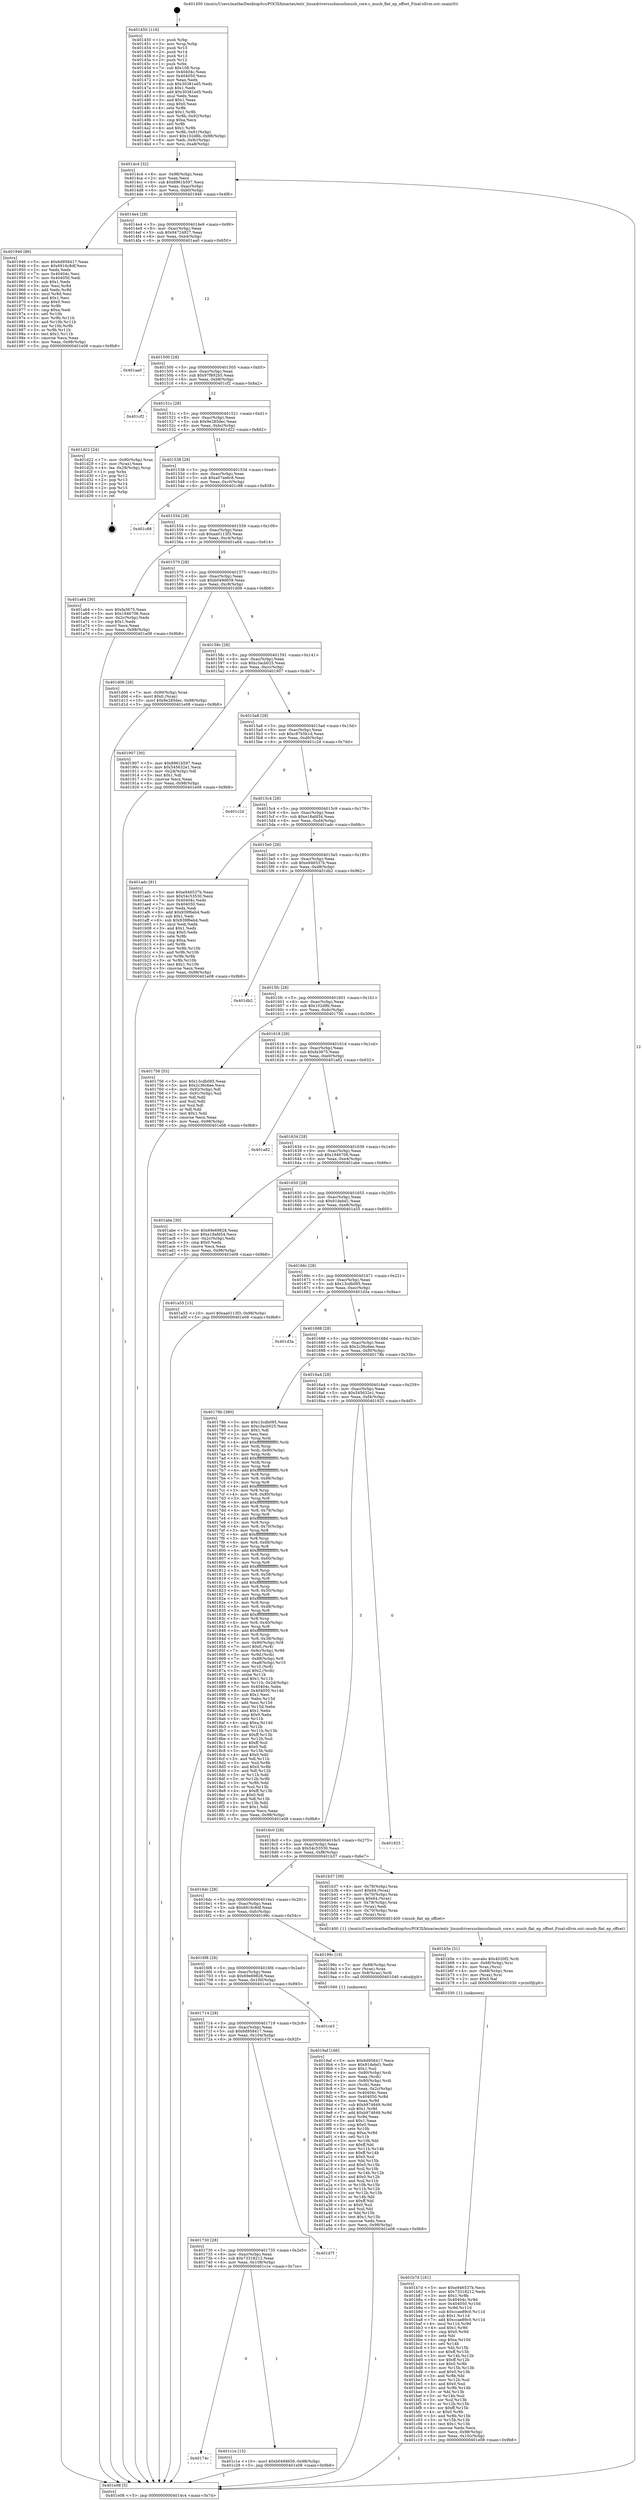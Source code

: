 digraph "0x401450" {
  label = "0x401450 (/mnt/c/Users/mathe/Desktop/tcc/POCII/binaries/extr_linuxdriversusbmusbmusb_core.c_musb_flat_ep_offset_Final-ollvm.out::main(0))"
  labelloc = "t"
  node[shape=record]

  Entry [label="",width=0.3,height=0.3,shape=circle,fillcolor=black,style=filled]
  "0x4014c4" [label="{
     0x4014c4 [32]\l
     | [instrs]\l
     &nbsp;&nbsp;0x4014c4 \<+6\>: mov -0x98(%rbp),%eax\l
     &nbsp;&nbsp;0x4014ca \<+2\>: mov %eax,%ecx\l
     &nbsp;&nbsp;0x4014cc \<+6\>: sub $0x8961b597,%ecx\l
     &nbsp;&nbsp;0x4014d2 \<+6\>: mov %eax,-0xac(%rbp)\l
     &nbsp;&nbsp;0x4014d8 \<+6\>: mov %ecx,-0xb0(%rbp)\l
     &nbsp;&nbsp;0x4014de \<+6\>: je 0000000000401946 \<main+0x4f6\>\l
  }"]
  "0x401946" [label="{
     0x401946 [86]\l
     | [instrs]\l
     &nbsp;&nbsp;0x401946 \<+5\>: mov $0x6d958417,%eax\l
     &nbsp;&nbsp;0x40194b \<+5\>: mov $0x6916c8df,%ecx\l
     &nbsp;&nbsp;0x401950 \<+2\>: xor %edx,%edx\l
     &nbsp;&nbsp;0x401952 \<+7\>: mov 0x40404c,%esi\l
     &nbsp;&nbsp;0x401959 \<+7\>: mov 0x404050,%edi\l
     &nbsp;&nbsp;0x401960 \<+3\>: sub $0x1,%edx\l
     &nbsp;&nbsp;0x401963 \<+3\>: mov %esi,%r8d\l
     &nbsp;&nbsp;0x401966 \<+3\>: add %edx,%r8d\l
     &nbsp;&nbsp;0x401969 \<+4\>: imul %r8d,%esi\l
     &nbsp;&nbsp;0x40196d \<+3\>: and $0x1,%esi\l
     &nbsp;&nbsp;0x401970 \<+3\>: cmp $0x0,%esi\l
     &nbsp;&nbsp;0x401973 \<+4\>: sete %r9b\l
     &nbsp;&nbsp;0x401977 \<+3\>: cmp $0xa,%edi\l
     &nbsp;&nbsp;0x40197a \<+4\>: setl %r10b\l
     &nbsp;&nbsp;0x40197e \<+3\>: mov %r9b,%r11b\l
     &nbsp;&nbsp;0x401981 \<+3\>: and %r10b,%r11b\l
     &nbsp;&nbsp;0x401984 \<+3\>: xor %r10b,%r9b\l
     &nbsp;&nbsp;0x401987 \<+3\>: or %r9b,%r11b\l
     &nbsp;&nbsp;0x40198a \<+4\>: test $0x1,%r11b\l
     &nbsp;&nbsp;0x40198e \<+3\>: cmovne %ecx,%eax\l
     &nbsp;&nbsp;0x401991 \<+6\>: mov %eax,-0x98(%rbp)\l
     &nbsp;&nbsp;0x401997 \<+5\>: jmp 0000000000401e08 \<main+0x9b8\>\l
  }"]
  "0x4014e4" [label="{
     0x4014e4 [28]\l
     | [instrs]\l
     &nbsp;&nbsp;0x4014e4 \<+5\>: jmp 00000000004014e9 \<main+0x99\>\l
     &nbsp;&nbsp;0x4014e9 \<+6\>: mov -0xac(%rbp),%eax\l
     &nbsp;&nbsp;0x4014ef \<+5\>: sub $0x94724827,%eax\l
     &nbsp;&nbsp;0x4014f4 \<+6\>: mov %eax,-0xb4(%rbp)\l
     &nbsp;&nbsp;0x4014fa \<+6\>: je 0000000000401aa0 \<main+0x650\>\l
  }"]
  Exit [label="",width=0.3,height=0.3,shape=circle,fillcolor=black,style=filled,peripheries=2]
  "0x401aa0" [label="{
     0x401aa0\l
  }", style=dashed]
  "0x401500" [label="{
     0x401500 [28]\l
     | [instrs]\l
     &nbsp;&nbsp;0x401500 \<+5\>: jmp 0000000000401505 \<main+0xb5\>\l
     &nbsp;&nbsp;0x401505 \<+6\>: mov -0xac(%rbp),%eax\l
     &nbsp;&nbsp;0x40150b \<+5\>: sub $0x97f892b5,%eax\l
     &nbsp;&nbsp;0x401510 \<+6\>: mov %eax,-0xb8(%rbp)\l
     &nbsp;&nbsp;0x401516 \<+6\>: je 0000000000401cf2 \<main+0x8a2\>\l
  }"]
  "0x40174c" [label="{
     0x40174c\l
  }", style=dashed]
  "0x401cf2" [label="{
     0x401cf2\l
  }", style=dashed]
  "0x40151c" [label="{
     0x40151c [28]\l
     | [instrs]\l
     &nbsp;&nbsp;0x40151c \<+5\>: jmp 0000000000401521 \<main+0xd1\>\l
     &nbsp;&nbsp;0x401521 \<+6\>: mov -0xac(%rbp),%eax\l
     &nbsp;&nbsp;0x401527 \<+5\>: sub $0x9e285dec,%eax\l
     &nbsp;&nbsp;0x40152c \<+6\>: mov %eax,-0xbc(%rbp)\l
     &nbsp;&nbsp;0x401532 \<+6\>: je 0000000000401d22 \<main+0x8d2\>\l
  }"]
  "0x401c1e" [label="{
     0x401c1e [15]\l
     | [instrs]\l
     &nbsp;&nbsp;0x401c1e \<+10\>: movl $0xb049d659,-0x98(%rbp)\l
     &nbsp;&nbsp;0x401c28 \<+5\>: jmp 0000000000401e08 \<main+0x9b8\>\l
  }"]
  "0x401d22" [label="{
     0x401d22 [24]\l
     | [instrs]\l
     &nbsp;&nbsp;0x401d22 \<+7\>: mov -0x90(%rbp),%rax\l
     &nbsp;&nbsp;0x401d29 \<+2\>: mov (%rax),%eax\l
     &nbsp;&nbsp;0x401d2b \<+4\>: lea -0x28(%rbp),%rsp\l
     &nbsp;&nbsp;0x401d2f \<+1\>: pop %rbx\l
     &nbsp;&nbsp;0x401d30 \<+2\>: pop %r12\l
     &nbsp;&nbsp;0x401d32 \<+2\>: pop %r13\l
     &nbsp;&nbsp;0x401d34 \<+2\>: pop %r14\l
     &nbsp;&nbsp;0x401d36 \<+2\>: pop %r15\l
     &nbsp;&nbsp;0x401d38 \<+1\>: pop %rbp\l
     &nbsp;&nbsp;0x401d39 \<+1\>: ret\l
  }"]
  "0x401538" [label="{
     0x401538 [28]\l
     | [instrs]\l
     &nbsp;&nbsp;0x401538 \<+5\>: jmp 000000000040153d \<main+0xed\>\l
     &nbsp;&nbsp;0x40153d \<+6\>: mov -0xac(%rbp),%eax\l
     &nbsp;&nbsp;0x401543 \<+5\>: sub $0xa07ee6c8,%eax\l
     &nbsp;&nbsp;0x401548 \<+6\>: mov %eax,-0xc0(%rbp)\l
     &nbsp;&nbsp;0x40154e \<+6\>: je 0000000000401c88 \<main+0x838\>\l
  }"]
  "0x401730" [label="{
     0x401730 [28]\l
     | [instrs]\l
     &nbsp;&nbsp;0x401730 \<+5\>: jmp 0000000000401735 \<main+0x2e5\>\l
     &nbsp;&nbsp;0x401735 \<+6\>: mov -0xac(%rbp),%eax\l
     &nbsp;&nbsp;0x40173b \<+5\>: sub $0x73318212,%eax\l
     &nbsp;&nbsp;0x401740 \<+6\>: mov %eax,-0x108(%rbp)\l
     &nbsp;&nbsp;0x401746 \<+6\>: je 0000000000401c1e \<main+0x7ce\>\l
  }"]
  "0x401c88" [label="{
     0x401c88\l
  }", style=dashed]
  "0x401554" [label="{
     0x401554 [28]\l
     | [instrs]\l
     &nbsp;&nbsp;0x401554 \<+5\>: jmp 0000000000401559 \<main+0x109\>\l
     &nbsp;&nbsp;0x401559 \<+6\>: mov -0xac(%rbp),%eax\l
     &nbsp;&nbsp;0x40155f \<+5\>: sub $0xaa0113f3,%eax\l
     &nbsp;&nbsp;0x401564 \<+6\>: mov %eax,-0xc4(%rbp)\l
     &nbsp;&nbsp;0x40156a \<+6\>: je 0000000000401a64 \<main+0x614\>\l
  }"]
  "0x401d7f" [label="{
     0x401d7f\l
  }", style=dashed]
  "0x401a64" [label="{
     0x401a64 [30]\l
     | [instrs]\l
     &nbsp;&nbsp;0x401a64 \<+5\>: mov $0xfa3675,%eax\l
     &nbsp;&nbsp;0x401a69 \<+5\>: mov $0x1946706,%ecx\l
     &nbsp;&nbsp;0x401a6e \<+3\>: mov -0x2c(%rbp),%edx\l
     &nbsp;&nbsp;0x401a71 \<+3\>: cmp $0x1,%edx\l
     &nbsp;&nbsp;0x401a74 \<+3\>: cmovl %ecx,%eax\l
     &nbsp;&nbsp;0x401a77 \<+6\>: mov %eax,-0x98(%rbp)\l
     &nbsp;&nbsp;0x401a7d \<+5\>: jmp 0000000000401e08 \<main+0x9b8\>\l
  }"]
  "0x401570" [label="{
     0x401570 [28]\l
     | [instrs]\l
     &nbsp;&nbsp;0x401570 \<+5\>: jmp 0000000000401575 \<main+0x125\>\l
     &nbsp;&nbsp;0x401575 \<+6\>: mov -0xac(%rbp),%eax\l
     &nbsp;&nbsp;0x40157b \<+5\>: sub $0xb049d659,%eax\l
     &nbsp;&nbsp;0x401580 \<+6\>: mov %eax,-0xc8(%rbp)\l
     &nbsp;&nbsp;0x401586 \<+6\>: je 0000000000401d06 \<main+0x8b6\>\l
  }"]
  "0x401714" [label="{
     0x401714 [28]\l
     | [instrs]\l
     &nbsp;&nbsp;0x401714 \<+5\>: jmp 0000000000401719 \<main+0x2c9\>\l
     &nbsp;&nbsp;0x401719 \<+6\>: mov -0xac(%rbp),%eax\l
     &nbsp;&nbsp;0x40171f \<+5\>: sub $0x6d958417,%eax\l
     &nbsp;&nbsp;0x401724 \<+6\>: mov %eax,-0x104(%rbp)\l
     &nbsp;&nbsp;0x40172a \<+6\>: je 0000000000401d7f \<main+0x92f\>\l
  }"]
  "0x401d06" [label="{
     0x401d06 [28]\l
     | [instrs]\l
     &nbsp;&nbsp;0x401d06 \<+7\>: mov -0x90(%rbp),%rax\l
     &nbsp;&nbsp;0x401d0d \<+6\>: movl $0x0,(%rax)\l
     &nbsp;&nbsp;0x401d13 \<+10\>: movl $0x9e285dec,-0x98(%rbp)\l
     &nbsp;&nbsp;0x401d1d \<+5\>: jmp 0000000000401e08 \<main+0x9b8\>\l
  }"]
  "0x40158c" [label="{
     0x40158c [28]\l
     | [instrs]\l
     &nbsp;&nbsp;0x40158c \<+5\>: jmp 0000000000401591 \<main+0x141\>\l
     &nbsp;&nbsp;0x401591 \<+6\>: mov -0xac(%rbp),%eax\l
     &nbsp;&nbsp;0x401597 \<+5\>: sub $0xc3acb025,%eax\l
     &nbsp;&nbsp;0x40159c \<+6\>: mov %eax,-0xcc(%rbp)\l
     &nbsp;&nbsp;0x4015a2 \<+6\>: je 0000000000401907 \<main+0x4b7\>\l
  }"]
  "0x401ce3" [label="{
     0x401ce3\l
  }", style=dashed]
  "0x401907" [label="{
     0x401907 [30]\l
     | [instrs]\l
     &nbsp;&nbsp;0x401907 \<+5\>: mov $0x8961b597,%eax\l
     &nbsp;&nbsp;0x40190c \<+5\>: mov $0x545632e1,%ecx\l
     &nbsp;&nbsp;0x401911 \<+3\>: mov -0x2d(%rbp),%dl\l
     &nbsp;&nbsp;0x401914 \<+3\>: test $0x1,%dl\l
     &nbsp;&nbsp;0x401917 \<+3\>: cmovne %ecx,%eax\l
     &nbsp;&nbsp;0x40191a \<+6\>: mov %eax,-0x98(%rbp)\l
     &nbsp;&nbsp;0x401920 \<+5\>: jmp 0000000000401e08 \<main+0x9b8\>\l
  }"]
  "0x4015a8" [label="{
     0x4015a8 [28]\l
     | [instrs]\l
     &nbsp;&nbsp;0x4015a8 \<+5\>: jmp 00000000004015ad \<main+0x15d\>\l
     &nbsp;&nbsp;0x4015ad \<+6\>: mov -0xac(%rbp),%eax\l
     &nbsp;&nbsp;0x4015b3 \<+5\>: sub $0xc87b5b1d,%eax\l
     &nbsp;&nbsp;0x4015b8 \<+6\>: mov %eax,-0xd0(%rbp)\l
     &nbsp;&nbsp;0x4015be \<+6\>: je 0000000000401c2d \<main+0x7dd\>\l
  }"]
  "0x401b7d" [label="{
     0x401b7d [161]\l
     | [instrs]\l
     &nbsp;&nbsp;0x401b7d \<+5\>: mov $0xe946537b,%ecx\l
     &nbsp;&nbsp;0x401b82 \<+5\>: mov $0x73318212,%edx\l
     &nbsp;&nbsp;0x401b87 \<+3\>: mov $0x1,%r8b\l
     &nbsp;&nbsp;0x401b8a \<+8\>: mov 0x40404c,%r9d\l
     &nbsp;&nbsp;0x401b92 \<+8\>: mov 0x404050,%r10d\l
     &nbsp;&nbsp;0x401b9a \<+3\>: mov %r9d,%r11d\l
     &nbsp;&nbsp;0x401b9d \<+7\>: sub $0xccae89c0,%r11d\l
     &nbsp;&nbsp;0x401ba4 \<+4\>: sub $0x1,%r11d\l
     &nbsp;&nbsp;0x401ba8 \<+7\>: add $0xccae89c0,%r11d\l
     &nbsp;&nbsp;0x401baf \<+4\>: imul %r11d,%r9d\l
     &nbsp;&nbsp;0x401bb3 \<+4\>: and $0x1,%r9d\l
     &nbsp;&nbsp;0x401bb7 \<+4\>: cmp $0x0,%r9d\l
     &nbsp;&nbsp;0x401bbb \<+3\>: sete %bl\l
     &nbsp;&nbsp;0x401bbe \<+4\>: cmp $0xa,%r10d\l
     &nbsp;&nbsp;0x401bc2 \<+4\>: setl %r14b\l
     &nbsp;&nbsp;0x401bc6 \<+3\>: mov %bl,%r15b\l
     &nbsp;&nbsp;0x401bc9 \<+4\>: xor $0xff,%r15b\l
     &nbsp;&nbsp;0x401bcd \<+3\>: mov %r14b,%r12b\l
     &nbsp;&nbsp;0x401bd0 \<+4\>: xor $0xff,%r12b\l
     &nbsp;&nbsp;0x401bd4 \<+4\>: xor $0x0,%r8b\l
     &nbsp;&nbsp;0x401bd8 \<+3\>: mov %r15b,%r13b\l
     &nbsp;&nbsp;0x401bdb \<+4\>: and $0x0,%r13b\l
     &nbsp;&nbsp;0x401bdf \<+3\>: and %r8b,%bl\l
     &nbsp;&nbsp;0x401be2 \<+3\>: mov %r12b,%sil\l
     &nbsp;&nbsp;0x401be5 \<+4\>: and $0x0,%sil\l
     &nbsp;&nbsp;0x401be9 \<+3\>: and %r8b,%r14b\l
     &nbsp;&nbsp;0x401bec \<+3\>: or %bl,%r13b\l
     &nbsp;&nbsp;0x401bef \<+3\>: or %r14b,%sil\l
     &nbsp;&nbsp;0x401bf2 \<+3\>: xor %sil,%r13b\l
     &nbsp;&nbsp;0x401bf5 \<+3\>: or %r12b,%r15b\l
     &nbsp;&nbsp;0x401bf8 \<+4\>: xor $0xff,%r15b\l
     &nbsp;&nbsp;0x401bfc \<+4\>: or $0x0,%r8b\l
     &nbsp;&nbsp;0x401c00 \<+3\>: and %r8b,%r15b\l
     &nbsp;&nbsp;0x401c03 \<+3\>: or %r15b,%r13b\l
     &nbsp;&nbsp;0x401c06 \<+4\>: test $0x1,%r13b\l
     &nbsp;&nbsp;0x401c0a \<+3\>: cmovne %edx,%ecx\l
     &nbsp;&nbsp;0x401c0d \<+6\>: mov %ecx,-0x98(%rbp)\l
     &nbsp;&nbsp;0x401c13 \<+6\>: mov %eax,-0x10c(%rbp)\l
     &nbsp;&nbsp;0x401c19 \<+5\>: jmp 0000000000401e08 \<main+0x9b8\>\l
  }"]
  "0x401c2d" [label="{
     0x401c2d\l
  }", style=dashed]
  "0x4015c4" [label="{
     0x4015c4 [28]\l
     | [instrs]\l
     &nbsp;&nbsp;0x4015c4 \<+5\>: jmp 00000000004015c9 \<main+0x179\>\l
     &nbsp;&nbsp;0x4015c9 \<+6\>: mov -0xac(%rbp),%eax\l
     &nbsp;&nbsp;0x4015cf \<+5\>: sub $0xe18afd54,%eax\l
     &nbsp;&nbsp;0x4015d4 \<+6\>: mov %eax,-0xd4(%rbp)\l
     &nbsp;&nbsp;0x4015da \<+6\>: je 0000000000401adc \<main+0x68c\>\l
  }"]
  "0x401b5e" [label="{
     0x401b5e [31]\l
     | [instrs]\l
     &nbsp;&nbsp;0x401b5e \<+10\>: movabs $0x4020f2,%rdi\l
     &nbsp;&nbsp;0x401b68 \<+4\>: mov -0x68(%rbp),%rsi\l
     &nbsp;&nbsp;0x401b6c \<+3\>: mov %rax,(%rsi)\l
     &nbsp;&nbsp;0x401b6f \<+4\>: mov -0x68(%rbp),%rax\l
     &nbsp;&nbsp;0x401b73 \<+3\>: mov (%rax),%rsi\l
     &nbsp;&nbsp;0x401b76 \<+2\>: mov $0x0,%al\l
     &nbsp;&nbsp;0x401b78 \<+5\>: call 0000000000401030 \<printf@plt\>\l
     | [calls]\l
     &nbsp;&nbsp;0x401030 \{1\} (unknown)\l
  }"]
  "0x401adc" [label="{
     0x401adc [91]\l
     | [instrs]\l
     &nbsp;&nbsp;0x401adc \<+5\>: mov $0xe946537b,%eax\l
     &nbsp;&nbsp;0x401ae1 \<+5\>: mov $0x54c53530,%ecx\l
     &nbsp;&nbsp;0x401ae6 \<+7\>: mov 0x40404c,%edx\l
     &nbsp;&nbsp;0x401aed \<+7\>: mov 0x404050,%esi\l
     &nbsp;&nbsp;0x401af4 \<+2\>: mov %edx,%edi\l
     &nbsp;&nbsp;0x401af6 \<+6\>: add $0x939f6eb4,%edi\l
     &nbsp;&nbsp;0x401afc \<+3\>: sub $0x1,%edi\l
     &nbsp;&nbsp;0x401aff \<+6\>: sub $0x939f6eb4,%edi\l
     &nbsp;&nbsp;0x401b05 \<+3\>: imul %edi,%edx\l
     &nbsp;&nbsp;0x401b08 \<+3\>: and $0x1,%edx\l
     &nbsp;&nbsp;0x401b0b \<+3\>: cmp $0x0,%edx\l
     &nbsp;&nbsp;0x401b0e \<+4\>: sete %r8b\l
     &nbsp;&nbsp;0x401b12 \<+3\>: cmp $0xa,%esi\l
     &nbsp;&nbsp;0x401b15 \<+4\>: setl %r9b\l
     &nbsp;&nbsp;0x401b19 \<+3\>: mov %r8b,%r10b\l
     &nbsp;&nbsp;0x401b1c \<+3\>: and %r9b,%r10b\l
     &nbsp;&nbsp;0x401b1f \<+3\>: xor %r9b,%r8b\l
     &nbsp;&nbsp;0x401b22 \<+3\>: or %r8b,%r10b\l
     &nbsp;&nbsp;0x401b25 \<+4\>: test $0x1,%r10b\l
     &nbsp;&nbsp;0x401b29 \<+3\>: cmovne %ecx,%eax\l
     &nbsp;&nbsp;0x401b2c \<+6\>: mov %eax,-0x98(%rbp)\l
     &nbsp;&nbsp;0x401b32 \<+5\>: jmp 0000000000401e08 \<main+0x9b8\>\l
  }"]
  "0x4015e0" [label="{
     0x4015e0 [28]\l
     | [instrs]\l
     &nbsp;&nbsp;0x4015e0 \<+5\>: jmp 00000000004015e5 \<main+0x195\>\l
     &nbsp;&nbsp;0x4015e5 \<+6\>: mov -0xac(%rbp),%eax\l
     &nbsp;&nbsp;0x4015eb \<+5\>: sub $0xe946537b,%eax\l
     &nbsp;&nbsp;0x4015f0 \<+6\>: mov %eax,-0xd8(%rbp)\l
     &nbsp;&nbsp;0x4015f6 \<+6\>: je 0000000000401db2 \<main+0x962\>\l
  }"]
  "0x4019af" [label="{
     0x4019af [166]\l
     | [instrs]\l
     &nbsp;&nbsp;0x4019af \<+5\>: mov $0x6d958417,%ecx\l
     &nbsp;&nbsp;0x4019b4 \<+5\>: mov $0x91debd1,%edx\l
     &nbsp;&nbsp;0x4019b9 \<+3\>: mov $0x1,%sil\l
     &nbsp;&nbsp;0x4019bc \<+4\>: mov -0x80(%rbp),%rdi\l
     &nbsp;&nbsp;0x4019c0 \<+2\>: mov %eax,(%rdi)\l
     &nbsp;&nbsp;0x4019c2 \<+4\>: mov -0x80(%rbp),%rdi\l
     &nbsp;&nbsp;0x4019c6 \<+2\>: mov (%rdi),%eax\l
     &nbsp;&nbsp;0x4019c8 \<+3\>: mov %eax,-0x2c(%rbp)\l
     &nbsp;&nbsp;0x4019cb \<+7\>: mov 0x40404c,%eax\l
     &nbsp;&nbsp;0x4019d2 \<+8\>: mov 0x404050,%r8d\l
     &nbsp;&nbsp;0x4019da \<+3\>: mov %eax,%r9d\l
     &nbsp;&nbsp;0x4019dd \<+7\>: sub $0xb974849,%r9d\l
     &nbsp;&nbsp;0x4019e4 \<+4\>: sub $0x1,%r9d\l
     &nbsp;&nbsp;0x4019e8 \<+7\>: add $0xb974849,%r9d\l
     &nbsp;&nbsp;0x4019ef \<+4\>: imul %r9d,%eax\l
     &nbsp;&nbsp;0x4019f3 \<+3\>: and $0x1,%eax\l
     &nbsp;&nbsp;0x4019f6 \<+3\>: cmp $0x0,%eax\l
     &nbsp;&nbsp;0x4019f9 \<+4\>: sete %r10b\l
     &nbsp;&nbsp;0x4019fd \<+4\>: cmp $0xa,%r8d\l
     &nbsp;&nbsp;0x401a01 \<+4\>: setl %r11b\l
     &nbsp;&nbsp;0x401a05 \<+3\>: mov %r10b,%bl\l
     &nbsp;&nbsp;0x401a08 \<+3\>: xor $0xff,%bl\l
     &nbsp;&nbsp;0x401a0b \<+3\>: mov %r11b,%r14b\l
     &nbsp;&nbsp;0x401a0e \<+4\>: xor $0xff,%r14b\l
     &nbsp;&nbsp;0x401a12 \<+4\>: xor $0x0,%sil\l
     &nbsp;&nbsp;0x401a16 \<+3\>: mov %bl,%r15b\l
     &nbsp;&nbsp;0x401a19 \<+4\>: and $0x0,%r15b\l
     &nbsp;&nbsp;0x401a1d \<+3\>: and %sil,%r10b\l
     &nbsp;&nbsp;0x401a20 \<+3\>: mov %r14b,%r12b\l
     &nbsp;&nbsp;0x401a23 \<+4\>: and $0x0,%r12b\l
     &nbsp;&nbsp;0x401a27 \<+3\>: and %sil,%r11b\l
     &nbsp;&nbsp;0x401a2a \<+3\>: or %r10b,%r15b\l
     &nbsp;&nbsp;0x401a2d \<+3\>: or %r11b,%r12b\l
     &nbsp;&nbsp;0x401a30 \<+3\>: xor %r12b,%r15b\l
     &nbsp;&nbsp;0x401a33 \<+3\>: or %r14b,%bl\l
     &nbsp;&nbsp;0x401a36 \<+3\>: xor $0xff,%bl\l
     &nbsp;&nbsp;0x401a39 \<+4\>: or $0x0,%sil\l
     &nbsp;&nbsp;0x401a3d \<+3\>: and %sil,%bl\l
     &nbsp;&nbsp;0x401a40 \<+3\>: or %bl,%r15b\l
     &nbsp;&nbsp;0x401a43 \<+4\>: test $0x1,%r15b\l
     &nbsp;&nbsp;0x401a47 \<+3\>: cmovne %edx,%ecx\l
     &nbsp;&nbsp;0x401a4a \<+6\>: mov %ecx,-0x98(%rbp)\l
     &nbsp;&nbsp;0x401a50 \<+5\>: jmp 0000000000401e08 \<main+0x9b8\>\l
  }"]
  "0x401db2" [label="{
     0x401db2\l
  }", style=dashed]
  "0x4015fc" [label="{
     0x4015fc [28]\l
     | [instrs]\l
     &nbsp;&nbsp;0x4015fc \<+5\>: jmp 0000000000401601 \<main+0x1b1\>\l
     &nbsp;&nbsp;0x401601 \<+6\>: mov -0xac(%rbp),%eax\l
     &nbsp;&nbsp;0x401607 \<+5\>: sub $0x102d8b,%eax\l
     &nbsp;&nbsp;0x40160c \<+6\>: mov %eax,-0xdc(%rbp)\l
     &nbsp;&nbsp;0x401612 \<+6\>: je 0000000000401756 \<main+0x306\>\l
  }"]
  "0x4016f8" [label="{
     0x4016f8 [28]\l
     | [instrs]\l
     &nbsp;&nbsp;0x4016f8 \<+5\>: jmp 00000000004016fd \<main+0x2ad\>\l
     &nbsp;&nbsp;0x4016fd \<+6\>: mov -0xac(%rbp),%eax\l
     &nbsp;&nbsp;0x401703 \<+5\>: sub $0x69e69828,%eax\l
     &nbsp;&nbsp;0x401708 \<+6\>: mov %eax,-0x100(%rbp)\l
     &nbsp;&nbsp;0x40170e \<+6\>: je 0000000000401ce3 \<main+0x893\>\l
  }"]
  "0x401756" [label="{
     0x401756 [53]\l
     | [instrs]\l
     &nbsp;&nbsp;0x401756 \<+5\>: mov $0x13cdb085,%eax\l
     &nbsp;&nbsp;0x40175b \<+5\>: mov $0x2c36c6ee,%ecx\l
     &nbsp;&nbsp;0x401760 \<+6\>: mov -0x92(%rbp),%dl\l
     &nbsp;&nbsp;0x401766 \<+7\>: mov -0x91(%rbp),%sil\l
     &nbsp;&nbsp;0x40176d \<+3\>: mov %dl,%dil\l
     &nbsp;&nbsp;0x401770 \<+3\>: and %sil,%dil\l
     &nbsp;&nbsp;0x401773 \<+3\>: xor %sil,%dl\l
     &nbsp;&nbsp;0x401776 \<+3\>: or %dl,%dil\l
     &nbsp;&nbsp;0x401779 \<+4\>: test $0x1,%dil\l
     &nbsp;&nbsp;0x40177d \<+3\>: cmovne %ecx,%eax\l
     &nbsp;&nbsp;0x401780 \<+6\>: mov %eax,-0x98(%rbp)\l
     &nbsp;&nbsp;0x401786 \<+5\>: jmp 0000000000401e08 \<main+0x9b8\>\l
  }"]
  "0x401618" [label="{
     0x401618 [28]\l
     | [instrs]\l
     &nbsp;&nbsp;0x401618 \<+5\>: jmp 000000000040161d \<main+0x1cd\>\l
     &nbsp;&nbsp;0x40161d \<+6\>: mov -0xac(%rbp),%eax\l
     &nbsp;&nbsp;0x401623 \<+5\>: sub $0xfa3675,%eax\l
     &nbsp;&nbsp;0x401628 \<+6\>: mov %eax,-0xe0(%rbp)\l
     &nbsp;&nbsp;0x40162e \<+6\>: je 0000000000401a82 \<main+0x632\>\l
  }"]
  "0x401e08" [label="{
     0x401e08 [5]\l
     | [instrs]\l
     &nbsp;&nbsp;0x401e08 \<+5\>: jmp 00000000004014c4 \<main+0x74\>\l
  }"]
  "0x401450" [label="{
     0x401450 [116]\l
     | [instrs]\l
     &nbsp;&nbsp;0x401450 \<+1\>: push %rbp\l
     &nbsp;&nbsp;0x401451 \<+3\>: mov %rsp,%rbp\l
     &nbsp;&nbsp;0x401454 \<+2\>: push %r15\l
     &nbsp;&nbsp;0x401456 \<+2\>: push %r14\l
     &nbsp;&nbsp;0x401458 \<+2\>: push %r13\l
     &nbsp;&nbsp;0x40145a \<+2\>: push %r12\l
     &nbsp;&nbsp;0x40145c \<+1\>: push %rbx\l
     &nbsp;&nbsp;0x40145d \<+7\>: sub $0x108,%rsp\l
     &nbsp;&nbsp;0x401464 \<+7\>: mov 0x40404c,%eax\l
     &nbsp;&nbsp;0x40146b \<+7\>: mov 0x404050,%ecx\l
     &nbsp;&nbsp;0x401472 \<+2\>: mov %eax,%edx\l
     &nbsp;&nbsp;0x401474 \<+6\>: sub $0x30381ed5,%edx\l
     &nbsp;&nbsp;0x40147a \<+3\>: sub $0x1,%edx\l
     &nbsp;&nbsp;0x40147d \<+6\>: add $0x30381ed5,%edx\l
     &nbsp;&nbsp;0x401483 \<+3\>: imul %edx,%eax\l
     &nbsp;&nbsp;0x401486 \<+3\>: and $0x1,%eax\l
     &nbsp;&nbsp;0x401489 \<+3\>: cmp $0x0,%eax\l
     &nbsp;&nbsp;0x40148c \<+4\>: sete %r8b\l
     &nbsp;&nbsp;0x401490 \<+4\>: and $0x1,%r8b\l
     &nbsp;&nbsp;0x401494 \<+7\>: mov %r8b,-0x92(%rbp)\l
     &nbsp;&nbsp;0x40149b \<+3\>: cmp $0xa,%ecx\l
     &nbsp;&nbsp;0x40149e \<+4\>: setl %r8b\l
     &nbsp;&nbsp;0x4014a2 \<+4\>: and $0x1,%r8b\l
     &nbsp;&nbsp;0x4014a6 \<+7\>: mov %r8b,-0x91(%rbp)\l
     &nbsp;&nbsp;0x4014ad \<+10\>: movl $0x102d8b,-0x98(%rbp)\l
     &nbsp;&nbsp;0x4014b7 \<+6\>: mov %edi,-0x9c(%rbp)\l
     &nbsp;&nbsp;0x4014bd \<+7\>: mov %rsi,-0xa8(%rbp)\l
  }"]
  "0x40199c" [label="{
     0x40199c [19]\l
     | [instrs]\l
     &nbsp;&nbsp;0x40199c \<+7\>: mov -0x88(%rbp),%rax\l
     &nbsp;&nbsp;0x4019a3 \<+3\>: mov (%rax),%rax\l
     &nbsp;&nbsp;0x4019a6 \<+4\>: mov 0x8(%rax),%rdi\l
     &nbsp;&nbsp;0x4019aa \<+5\>: call 0000000000401040 \<atoi@plt\>\l
     | [calls]\l
     &nbsp;&nbsp;0x401040 \{1\} (unknown)\l
  }"]
  "0x401a82" [label="{
     0x401a82\l
  }", style=dashed]
  "0x401634" [label="{
     0x401634 [28]\l
     | [instrs]\l
     &nbsp;&nbsp;0x401634 \<+5\>: jmp 0000000000401639 \<main+0x1e9\>\l
     &nbsp;&nbsp;0x401639 \<+6\>: mov -0xac(%rbp),%eax\l
     &nbsp;&nbsp;0x40163f \<+5\>: sub $0x1946706,%eax\l
     &nbsp;&nbsp;0x401644 \<+6\>: mov %eax,-0xe4(%rbp)\l
     &nbsp;&nbsp;0x40164a \<+6\>: je 0000000000401abe \<main+0x66e\>\l
  }"]
  "0x4016dc" [label="{
     0x4016dc [28]\l
     | [instrs]\l
     &nbsp;&nbsp;0x4016dc \<+5\>: jmp 00000000004016e1 \<main+0x291\>\l
     &nbsp;&nbsp;0x4016e1 \<+6\>: mov -0xac(%rbp),%eax\l
     &nbsp;&nbsp;0x4016e7 \<+5\>: sub $0x6916c8df,%eax\l
     &nbsp;&nbsp;0x4016ec \<+6\>: mov %eax,-0xfc(%rbp)\l
     &nbsp;&nbsp;0x4016f2 \<+6\>: je 000000000040199c \<main+0x54c\>\l
  }"]
  "0x401abe" [label="{
     0x401abe [30]\l
     | [instrs]\l
     &nbsp;&nbsp;0x401abe \<+5\>: mov $0x69e69828,%eax\l
     &nbsp;&nbsp;0x401ac3 \<+5\>: mov $0xe18afd54,%ecx\l
     &nbsp;&nbsp;0x401ac8 \<+3\>: mov -0x2c(%rbp),%edx\l
     &nbsp;&nbsp;0x401acb \<+3\>: cmp $0x0,%edx\l
     &nbsp;&nbsp;0x401ace \<+3\>: cmove %ecx,%eax\l
     &nbsp;&nbsp;0x401ad1 \<+6\>: mov %eax,-0x98(%rbp)\l
     &nbsp;&nbsp;0x401ad7 \<+5\>: jmp 0000000000401e08 \<main+0x9b8\>\l
  }"]
  "0x401650" [label="{
     0x401650 [28]\l
     | [instrs]\l
     &nbsp;&nbsp;0x401650 \<+5\>: jmp 0000000000401655 \<main+0x205\>\l
     &nbsp;&nbsp;0x401655 \<+6\>: mov -0xac(%rbp),%eax\l
     &nbsp;&nbsp;0x40165b \<+5\>: sub $0x91debd1,%eax\l
     &nbsp;&nbsp;0x401660 \<+6\>: mov %eax,-0xe8(%rbp)\l
     &nbsp;&nbsp;0x401666 \<+6\>: je 0000000000401a55 \<main+0x605\>\l
  }"]
  "0x401b37" [label="{
     0x401b37 [39]\l
     | [instrs]\l
     &nbsp;&nbsp;0x401b37 \<+4\>: mov -0x78(%rbp),%rax\l
     &nbsp;&nbsp;0x401b3b \<+6\>: movl $0x64,(%rax)\l
     &nbsp;&nbsp;0x401b41 \<+4\>: mov -0x70(%rbp),%rax\l
     &nbsp;&nbsp;0x401b45 \<+7\>: movq $0x64,(%rax)\l
     &nbsp;&nbsp;0x401b4c \<+4\>: mov -0x78(%rbp),%rax\l
     &nbsp;&nbsp;0x401b50 \<+2\>: mov (%rax),%edi\l
     &nbsp;&nbsp;0x401b52 \<+4\>: mov -0x70(%rbp),%rax\l
     &nbsp;&nbsp;0x401b56 \<+3\>: mov (%rax),%rsi\l
     &nbsp;&nbsp;0x401b59 \<+5\>: call 0000000000401400 \<musb_flat_ep_offset\>\l
     | [calls]\l
     &nbsp;&nbsp;0x401400 \{1\} (/mnt/c/Users/mathe/Desktop/tcc/POCII/binaries/extr_linuxdriversusbmusbmusb_core.c_musb_flat_ep_offset_Final-ollvm.out::musb_flat_ep_offset)\l
  }"]
  "0x401a55" [label="{
     0x401a55 [15]\l
     | [instrs]\l
     &nbsp;&nbsp;0x401a55 \<+10\>: movl $0xaa0113f3,-0x98(%rbp)\l
     &nbsp;&nbsp;0x401a5f \<+5\>: jmp 0000000000401e08 \<main+0x9b8\>\l
  }"]
  "0x40166c" [label="{
     0x40166c [28]\l
     | [instrs]\l
     &nbsp;&nbsp;0x40166c \<+5\>: jmp 0000000000401671 \<main+0x221\>\l
     &nbsp;&nbsp;0x401671 \<+6\>: mov -0xac(%rbp),%eax\l
     &nbsp;&nbsp;0x401677 \<+5\>: sub $0x13cdb085,%eax\l
     &nbsp;&nbsp;0x40167c \<+6\>: mov %eax,-0xec(%rbp)\l
     &nbsp;&nbsp;0x401682 \<+6\>: je 0000000000401d3a \<main+0x8ea\>\l
  }"]
  "0x4016c0" [label="{
     0x4016c0 [28]\l
     | [instrs]\l
     &nbsp;&nbsp;0x4016c0 \<+5\>: jmp 00000000004016c5 \<main+0x275\>\l
     &nbsp;&nbsp;0x4016c5 \<+6\>: mov -0xac(%rbp),%eax\l
     &nbsp;&nbsp;0x4016cb \<+5\>: sub $0x54c53530,%eax\l
     &nbsp;&nbsp;0x4016d0 \<+6\>: mov %eax,-0xf8(%rbp)\l
     &nbsp;&nbsp;0x4016d6 \<+6\>: je 0000000000401b37 \<main+0x6e7\>\l
  }"]
  "0x401d3a" [label="{
     0x401d3a\l
  }", style=dashed]
  "0x401688" [label="{
     0x401688 [28]\l
     | [instrs]\l
     &nbsp;&nbsp;0x401688 \<+5\>: jmp 000000000040168d \<main+0x23d\>\l
     &nbsp;&nbsp;0x40168d \<+6\>: mov -0xac(%rbp),%eax\l
     &nbsp;&nbsp;0x401693 \<+5\>: sub $0x2c36c6ee,%eax\l
     &nbsp;&nbsp;0x401698 \<+6\>: mov %eax,-0xf0(%rbp)\l
     &nbsp;&nbsp;0x40169e \<+6\>: je 000000000040178b \<main+0x33b\>\l
  }"]
  "0x401925" [label="{
     0x401925\l
  }", style=dashed]
  "0x40178b" [label="{
     0x40178b [380]\l
     | [instrs]\l
     &nbsp;&nbsp;0x40178b \<+5\>: mov $0x13cdb085,%eax\l
     &nbsp;&nbsp;0x401790 \<+5\>: mov $0xc3acb025,%ecx\l
     &nbsp;&nbsp;0x401795 \<+2\>: mov $0x1,%dl\l
     &nbsp;&nbsp;0x401797 \<+2\>: xor %esi,%esi\l
     &nbsp;&nbsp;0x401799 \<+3\>: mov %rsp,%rdi\l
     &nbsp;&nbsp;0x40179c \<+4\>: add $0xfffffffffffffff0,%rdi\l
     &nbsp;&nbsp;0x4017a0 \<+3\>: mov %rdi,%rsp\l
     &nbsp;&nbsp;0x4017a3 \<+7\>: mov %rdi,-0x90(%rbp)\l
     &nbsp;&nbsp;0x4017aa \<+3\>: mov %rsp,%rdi\l
     &nbsp;&nbsp;0x4017ad \<+4\>: add $0xfffffffffffffff0,%rdi\l
     &nbsp;&nbsp;0x4017b1 \<+3\>: mov %rdi,%rsp\l
     &nbsp;&nbsp;0x4017b4 \<+3\>: mov %rsp,%r8\l
     &nbsp;&nbsp;0x4017b7 \<+4\>: add $0xfffffffffffffff0,%r8\l
     &nbsp;&nbsp;0x4017bb \<+3\>: mov %r8,%rsp\l
     &nbsp;&nbsp;0x4017be \<+7\>: mov %r8,-0x88(%rbp)\l
     &nbsp;&nbsp;0x4017c5 \<+3\>: mov %rsp,%r8\l
     &nbsp;&nbsp;0x4017c8 \<+4\>: add $0xfffffffffffffff0,%r8\l
     &nbsp;&nbsp;0x4017cc \<+3\>: mov %r8,%rsp\l
     &nbsp;&nbsp;0x4017cf \<+4\>: mov %r8,-0x80(%rbp)\l
     &nbsp;&nbsp;0x4017d3 \<+3\>: mov %rsp,%r8\l
     &nbsp;&nbsp;0x4017d6 \<+4\>: add $0xfffffffffffffff0,%r8\l
     &nbsp;&nbsp;0x4017da \<+3\>: mov %r8,%rsp\l
     &nbsp;&nbsp;0x4017dd \<+4\>: mov %r8,-0x78(%rbp)\l
     &nbsp;&nbsp;0x4017e1 \<+3\>: mov %rsp,%r8\l
     &nbsp;&nbsp;0x4017e4 \<+4\>: add $0xfffffffffffffff0,%r8\l
     &nbsp;&nbsp;0x4017e8 \<+3\>: mov %r8,%rsp\l
     &nbsp;&nbsp;0x4017eb \<+4\>: mov %r8,-0x70(%rbp)\l
     &nbsp;&nbsp;0x4017ef \<+3\>: mov %rsp,%r8\l
     &nbsp;&nbsp;0x4017f2 \<+4\>: add $0xfffffffffffffff0,%r8\l
     &nbsp;&nbsp;0x4017f6 \<+3\>: mov %r8,%rsp\l
     &nbsp;&nbsp;0x4017f9 \<+4\>: mov %r8,-0x68(%rbp)\l
     &nbsp;&nbsp;0x4017fd \<+3\>: mov %rsp,%r8\l
     &nbsp;&nbsp;0x401800 \<+4\>: add $0xfffffffffffffff0,%r8\l
     &nbsp;&nbsp;0x401804 \<+3\>: mov %r8,%rsp\l
     &nbsp;&nbsp;0x401807 \<+4\>: mov %r8,-0x60(%rbp)\l
     &nbsp;&nbsp;0x40180b \<+3\>: mov %rsp,%r8\l
     &nbsp;&nbsp;0x40180e \<+4\>: add $0xfffffffffffffff0,%r8\l
     &nbsp;&nbsp;0x401812 \<+3\>: mov %r8,%rsp\l
     &nbsp;&nbsp;0x401815 \<+4\>: mov %r8,-0x58(%rbp)\l
     &nbsp;&nbsp;0x401819 \<+3\>: mov %rsp,%r8\l
     &nbsp;&nbsp;0x40181c \<+4\>: add $0xfffffffffffffff0,%r8\l
     &nbsp;&nbsp;0x401820 \<+3\>: mov %r8,%rsp\l
     &nbsp;&nbsp;0x401823 \<+4\>: mov %r8,-0x50(%rbp)\l
     &nbsp;&nbsp;0x401827 \<+3\>: mov %rsp,%r8\l
     &nbsp;&nbsp;0x40182a \<+4\>: add $0xfffffffffffffff0,%r8\l
     &nbsp;&nbsp;0x40182e \<+3\>: mov %r8,%rsp\l
     &nbsp;&nbsp;0x401831 \<+4\>: mov %r8,-0x48(%rbp)\l
     &nbsp;&nbsp;0x401835 \<+3\>: mov %rsp,%r8\l
     &nbsp;&nbsp;0x401838 \<+4\>: add $0xfffffffffffffff0,%r8\l
     &nbsp;&nbsp;0x40183c \<+3\>: mov %r8,%rsp\l
     &nbsp;&nbsp;0x40183f \<+4\>: mov %r8,-0x40(%rbp)\l
     &nbsp;&nbsp;0x401843 \<+3\>: mov %rsp,%r8\l
     &nbsp;&nbsp;0x401846 \<+4\>: add $0xfffffffffffffff0,%r8\l
     &nbsp;&nbsp;0x40184a \<+3\>: mov %r8,%rsp\l
     &nbsp;&nbsp;0x40184d \<+4\>: mov %r8,-0x38(%rbp)\l
     &nbsp;&nbsp;0x401851 \<+7\>: mov -0x90(%rbp),%r8\l
     &nbsp;&nbsp;0x401858 \<+7\>: movl $0x0,(%r8)\l
     &nbsp;&nbsp;0x40185f \<+7\>: mov -0x9c(%rbp),%r9d\l
     &nbsp;&nbsp;0x401866 \<+3\>: mov %r9d,(%rdi)\l
     &nbsp;&nbsp;0x401869 \<+7\>: mov -0x88(%rbp),%r8\l
     &nbsp;&nbsp;0x401870 \<+7\>: mov -0xa8(%rbp),%r10\l
     &nbsp;&nbsp;0x401877 \<+3\>: mov %r10,(%r8)\l
     &nbsp;&nbsp;0x40187a \<+3\>: cmpl $0x2,(%rdi)\l
     &nbsp;&nbsp;0x40187d \<+4\>: setne %r11b\l
     &nbsp;&nbsp;0x401881 \<+4\>: and $0x1,%r11b\l
     &nbsp;&nbsp;0x401885 \<+4\>: mov %r11b,-0x2d(%rbp)\l
     &nbsp;&nbsp;0x401889 \<+7\>: mov 0x40404c,%ebx\l
     &nbsp;&nbsp;0x401890 \<+8\>: mov 0x404050,%r14d\l
     &nbsp;&nbsp;0x401898 \<+3\>: sub $0x1,%esi\l
     &nbsp;&nbsp;0x40189b \<+3\>: mov %ebx,%r15d\l
     &nbsp;&nbsp;0x40189e \<+3\>: add %esi,%r15d\l
     &nbsp;&nbsp;0x4018a1 \<+4\>: imul %r15d,%ebx\l
     &nbsp;&nbsp;0x4018a5 \<+3\>: and $0x1,%ebx\l
     &nbsp;&nbsp;0x4018a8 \<+3\>: cmp $0x0,%ebx\l
     &nbsp;&nbsp;0x4018ab \<+4\>: sete %r11b\l
     &nbsp;&nbsp;0x4018af \<+4\>: cmp $0xa,%r14d\l
     &nbsp;&nbsp;0x4018b3 \<+4\>: setl %r12b\l
     &nbsp;&nbsp;0x4018b7 \<+3\>: mov %r11b,%r13b\l
     &nbsp;&nbsp;0x4018ba \<+4\>: xor $0xff,%r13b\l
     &nbsp;&nbsp;0x4018be \<+3\>: mov %r12b,%sil\l
     &nbsp;&nbsp;0x4018c1 \<+4\>: xor $0xff,%sil\l
     &nbsp;&nbsp;0x4018c5 \<+3\>: xor $0x0,%dl\l
     &nbsp;&nbsp;0x4018c8 \<+3\>: mov %r13b,%dil\l
     &nbsp;&nbsp;0x4018cb \<+4\>: and $0x0,%dil\l
     &nbsp;&nbsp;0x4018cf \<+3\>: and %dl,%r11b\l
     &nbsp;&nbsp;0x4018d2 \<+3\>: mov %sil,%r8b\l
     &nbsp;&nbsp;0x4018d5 \<+4\>: and $0x0,%r8b\l
     &nbsp;&nbsp;0x4018d9 \<+3\>: and %dl,%r12b\l
     &nbsp;&nbsp;0x4018dc \<+3\>: or %r11b,%dil\l
     &nbsp;&nbsp;0x4018df \<+3\>: or %r12b,%r8b\l
     &nbsp;&nbsp;0x4018e2 \<+3\>: xor %r8b,%dil\l
     &nbsp;&nbsp;0x4018e5 \<+3\>: or %sil,%r13b\l
     &nbsp;&nbsp;0x4018e8 \<+4\>: xor $0xff,%r13b\l
     &nbsp;&nbsp;0x4018ec \<+3\>: or $0x0,%dl\l
     &nbsp;&nbsp;0x4018ef \<+3\>: and %dl,%r13b\l
     &nbsp;&nbsp;0x4018f2 \<+3\>: or %r13b,%dil\l
     &nbsp;&nbsp;0x4018f5 \<+4\>: test $0x1,%dil\l
     &nbsp;&nbsp;0x4018f9 \<+3\>: cmovne %ecx,%eax\l
     &nbsp;&nbsp;0x4018fc \<+6\>: mov %eax,-0x98(%rbp)\l
     &nbsp;&nbsp;0x401902 \<+5\>: jmp 0000000000401e08 \<main+0x9b8\>\l
  }"]
  "0x4016a4" [label="{
     0x4016a4 [28]\l
     | [instrs]\l
     &nbsp;&nbsp;0x4016a4 \<+5\>: jmp 00000000004016a9 \<main+0x259\>\l
     &nbsp;&nbsp;0x4016a9 \<+6\>: mov -0xac(%rbp),%eax\l
     &nbsp;&nbsp;0x4016af \<+5\>: sub $0x545632e1,%eax\l
     &nbsp;&nbsp;0x4016b4 \<+6\>: mov %eax,-0xf4(%rbp)\l
     &nbsp;&nbsp;0x4016ba \<+6\>: je 0000000000401925 \<main+0x4d5\>\l
  }"]
  Entry -> "0x401450" [label=" 1"]
  "0x4014c4" -> "0x401946" [label=" 1"]
  "0x4014c4" -> "0x4014e4" [label=" 12"]
  "0x401d22" -> Exit [label=" 1"]
  "0x4014e4" -> "0x401aa0" [label=" 0"]
  "0x4014e4" -> "0x401500" [label=" 12"]
  "0x401d06" -> "0x401e08" [label=" 1"]
  "0x401500" -> "0x401cf2" [label=" 0"]
  "0x401500" -> "0x40151c" [label=" 12"]
  "0x401c1e" -> "0x401e08" [label=" 1"]
  "0x40151c" -> "0x401d22" [label=" 1"]
  "0x40151c" -> "0x401538" [label=" 11"]
  "0x401730" -> "0x40174c" [label=" 0"]
  "0x401538" -> "0x401c88" [label=" 0"]
  "0x401538" -> "0x401554" [label=" 11"]
  "0x401730" -> "0x401c1e" [label=" 1"]
  "0x401554" -> "0x401a64" [label=" 1"]
  "0x401554" -> "0x401570" [label=" 10"]
  "0x401714" -> "0x401730" [label=" 1"]
  "0x401570" -> "0x401d06" [label=" 1"]
  "0x401570" -> "0x40158c" [label=" 9"]
  "0x401714" -> "0x401d7f" [label=" 0"]
  "0x40158c" -> "0x401907" [label=" 1"]
  "0x40158c" -> "0x4015a8" [label=" 8"]
  "0x4016f8" -> "0x401714" [label=" 1"]
  "0x4015a8" -> "0x401c2d" [label=" 0"]
  "0x4015a8" -> "0x4015c4" [label=" 8"]
  "0x4016f8" -> "0x401ce3" [label=" 0"]
  "0x4015c4" -> "0x401adc" [label=" 1"]
  "0x4015c4" -> "0x4015e0" [label=" 7"]
  "0x401b7d" -> "0x401e08" [label=" 1"]
  "0x4015e0" -> "0x401db2" [label=" 0"]
  "0x4015e0" -> "0x4015fc" [label=" 7"]
  "0x401b5e" -> "0x401b7d" [label=" 1"]
  "0x4015fc" -> "0x401756" [label=" 1"]
  "0x4015fc" -> "0x401618" [label=" 6"]
  "0x401756" -> "0x401e08" [label=" 1"]
  "0x401450" -> "0x4014c4" [label=" 1"]
  "0x401e08" -> "0x4014c4" [label=" 12"]
  "0x401b37" -> "0x401b5e" [label=" 1"]
  "0x401618" -> "0x401a82" [label=" 0"]
  "0x401618" -> "0x401634" [label=" 6"]
  "0x401adc" -> "0x401e08" [label=" 1"]
  "0x401634" -> "0x401abe" [label=" 1"]
  "0x401634" -> "0x401650" [label=" 5"]
  "0x401a64" -> "0x401e08" [label=" 1"]
  "0x401650" -> "0x401a55" [label=" 1"]
  "0x401650" -> "0x40166c" [label=" 4"]
  "0x401a55" -> "0x401e08" [label=" 1"]
  "0x40166c" -> "0x401d3a" [label=" 0"]
  "0x40166c" -> "0x401688" [label=" 4"]
  "0x40199c" -> "0x4019af" [label=" 1"]
  "0x401688" -> "0x40178b" [label=" 1"]
  "0x401688" -> "0x4016a4" [label=" 3"]
  "0x4016dc" -> "0x4016f8" [label=" 1"]
  "0x40178b" -> "0x401e08" [label=" 1"]
  "0x401907" -> "0x401e08" [label=" 1"]
  "0x401946" -> "0x401e08" [label=" 1"]
  "0x4016dc" -> "0x40199c" [label=" 1"]
  "0x4016a4" -> "0x401925" [label=" 0"]
  "0x4016a4" -> "0x4016c0" [label=" 3"]
  "0x4019af" -> "0x401e08" [label=" 1"]
  "0x4016c0" -> "0x401b37" [label=" 1"]
  "0x4016c0" -> "0x4016dc" [label=" 2"]
  "0x401abe" -> "0x401e08" [label=" 1"]
}
